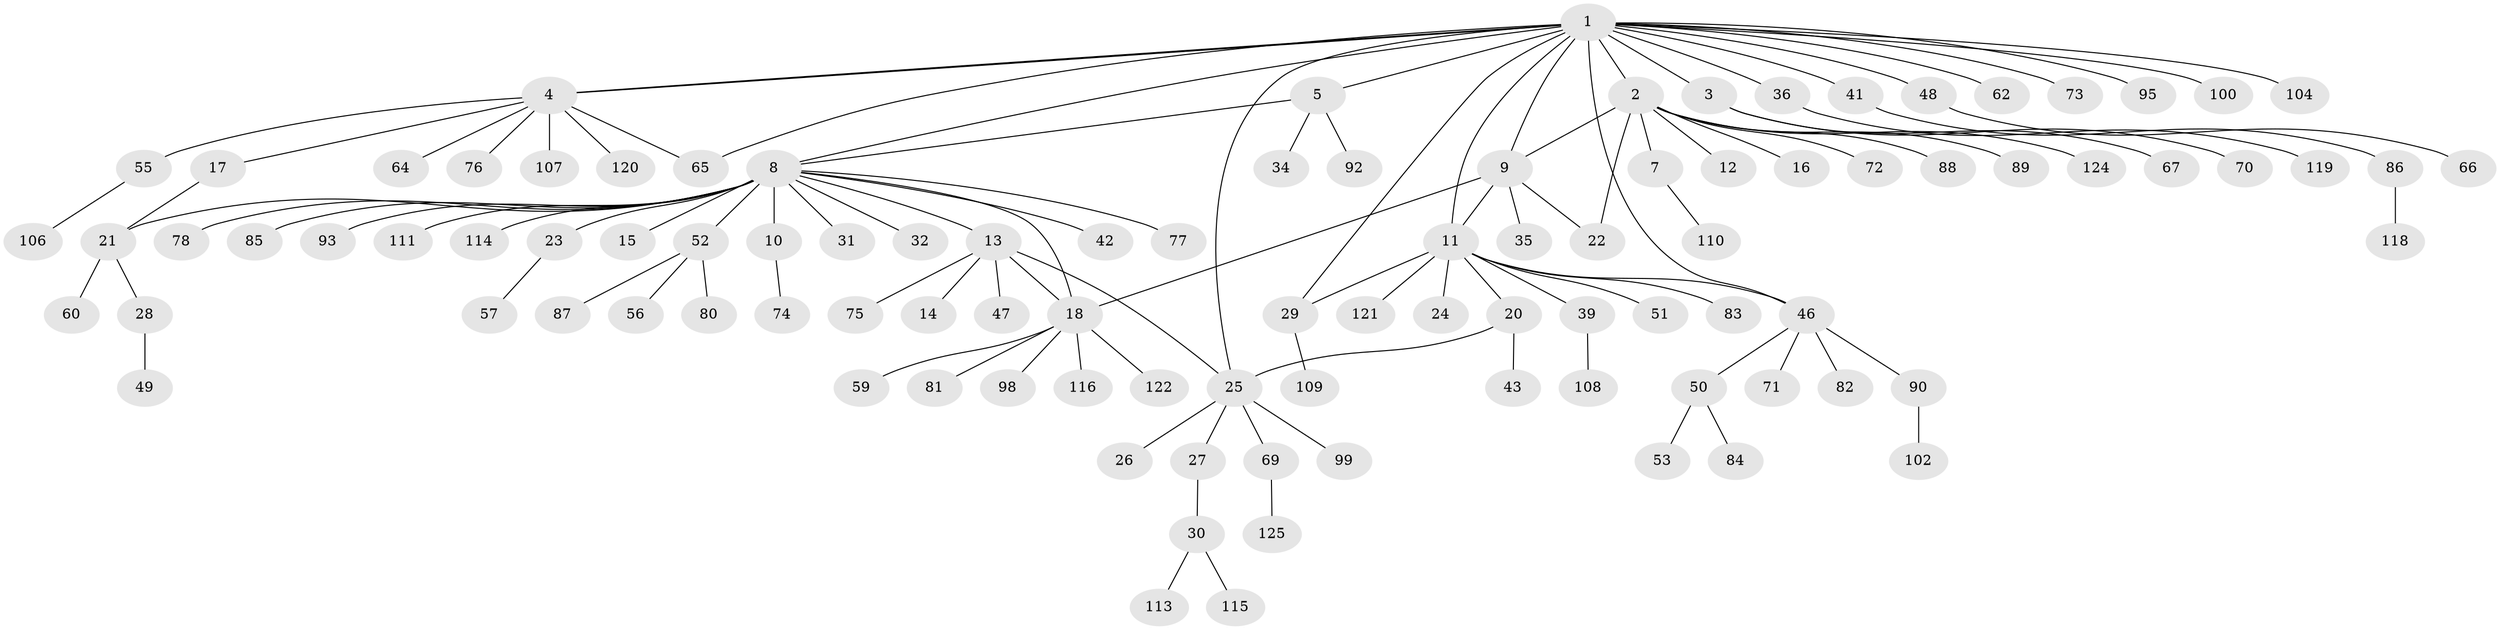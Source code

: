 // original degree distribution, {15: 0.007874015748031496, 11: 0.007874015748031496, 2: 0.1732283464566929, 10: 0.015748031496062992, 5: 0.023622047244094488, 1: 0.6456692913385826, 19: 0.007874015748031496, 7: 0.023622047244094488, 6: 0.015748031496062992, 4: 0.031496062992125984, 8: 0.007874015748031496, 3: 0.03937007874015748}
// Generated by graph-tools (version 1.1) at 2025/41/03/06/25 10:41:45]
// undirected, 101 vertices, 113 edges
graph export_dot {
graph [start="1"]
  node [color=gray90,style=filled];
  1 [super="+19"];
  2 [super="+58"];
  3 [super="+38"];
  4 [super="+79"];
  5 [super="+6"];
  7 [super="+105"];
  8 [super="+33"];
  9 [super="+61"];
  10 [super="+68"];
  11;
  12;
  13 [super="+91"];
  14;
  15 [super="+96"];
  16;
  17;
  18 [super="+54"];
  20 [super="+112"];
  21 [super="+101"];
  22;
  23;
  24 [super="+103"];
  25 [super="+44"];
  26;
  27;
  28 [super="+127"];
  29 [super="+37"];
  30 [super="+123"];
  31;
  32 [super="+45"];
  34;
  35;
  36;
  39 [super="+40"];
  41;
  42;
  43;
  46 [super="+63"];
  47;
  48;
  49;
  50;
  51;
  52 [super="+97"];
  53;
  55;
  56;
  57 [super="+117"];
  59;
  60;
  62;
  64;
  65;
  66;
  67;
  69;
  70;
  71;
  72;
  73;
  74;
  75;
  76;
  77;
  78;
  80;
  81;
  82;
  83;
  84;
  85;
  86;
  87;
  88;
  89;
  90 [super="+94"];
  92;
  93 [super="+126"];
  95;
  98;
  99;
  100;
  102;
  104;
  106;
  107;
  108;
  109;
  110;
  111;
  113;
  114;
  115;
  116;
  118;
  119;
  120;
  121;
  122;
  124;
  125;
  1 -- 2;
  1 -- 3;
  1 -- 4;
  1 -- 4;
  1 -- 5;
  1 -- 8;
  1 -- 36;
  1 -- 41;
  1 -- 46;
  1 -- 62;
  1 -- 65;
  1 -- 95;
  1 -- 100;
  1 -- 104;
  1 -- 48;
  1 -- 73;
  1 -- 9;
  1 -- 11;
  1 -- 29;
  1 -- 25;
  2 -- 7;
  2 -- 9;
  2 -- 12;
  2 -- 16;
  2 -- 22;
  2 -- 72;
  2 -- 88;
  2 -- 89;
  2 -- 124;
  3 -- 67;
  3 -- 70;
  4 -- 17;
  4 -- 55;
  4 -- 64;
  4 -- 65;
  4 -- 76;
  4 -- 107;
  4 -- 120;
  5 -- 8;
  5 -- 34;
  5 -- 92;
  7 -- 110;
  8 -- 10;
  8 -- 13;
  8 -- 15;
  8 -- 18;
  8 -- 21;
  8 -- 23;
  8 -- 31;
  8 -- 32;
  8 -- 42;
  8 -- 52;
  8 -- 77;
  8 -- 78;
  8 -- 85;
  8 -- 93;
  8 -- 111;
  8 -- 114;
  9 -- 11;
  9 -- 18;
  9 -- 22;
  9 -- 35;
  10 -- 74;
  11 -- 20;
  11 -- 24;
  11 -- 29;
  11 -- 39;
  11 -- 46;
  11 -- 51;
  11 -- 83;
  11 -- 121;
  13 -- 14;
  13 -- 18;
  13 -- 25;
  13 -- 47;
  13 -- 75;
  17 -- 21;
  18 -- 81;
  18 -- 122;
  18 -- 59;
  18 -- 116;
  18 -- 98;
  20 -- 25;
  20 -- 43;
  21 -- 28;
  21 -- 60;
  23 -- 57;
  25 -- 26;
  25 -- 27;
  25 -- 69;
  25 -- 99;
  27 -- 30;
  28 -- 49;
  29 -- 109;
  30 -- 113;
  30 -- 115;
  36 -- 119;
  39 -- 108;
  41 -- 86;
  46 -- 50;
  46 -- 71;
  46 -- 90;
  46 -- 82;
  48 -- 66;
  50 -- 53;
  50 -- 84;
  52 -- 56;
  52 -- 80;
  52 -- 87;
  55 -- 106;
  69 -- 125;
  86 -- 118;
  90 -- 102;
}
